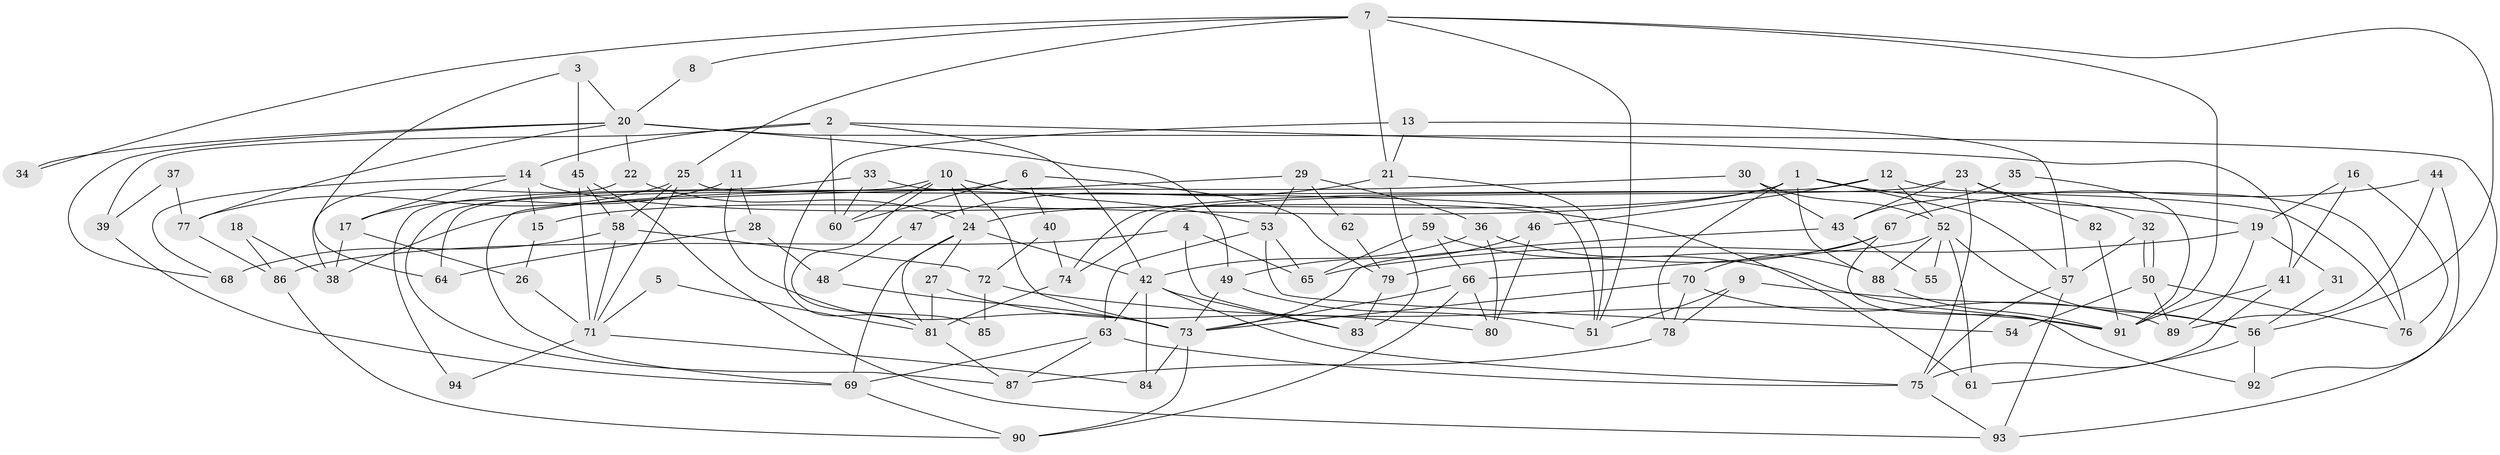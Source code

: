 // coarse degree distribution, {2: 0.25, 4: 0.07142857142857142, 3: 0.25, 7: 0.03571428571428571, 5: 0.14285714285714285, 6: 0.07142857142857142, 8: 0.07142857142857142, 11: 0.03571428571428571, 10: 0.03571428571428571, 13: 0.03571428571428571}
// Generated by graph-tools (version 1.1) at 2025/52/03/04/25 21:52:54]
// undirected, 94 vertices, 188 edges
graph export_dot {
graph [start="1"]
  node [color=gray90,style=filled];
  1;
  2;
  3;
  4;
  5;
  6;
  7;
  8;
  9;
  10;
  11;
  12;
  13;
  14;
  15;
  16;
  17;
  18;
  19;
  20;
  21;
  22;
  23;
  24;
  25;
  26;
  27;
  28;
  29;
  30;
  31;
  32;
  33;
  34;
  35;
  36;
  37;
  38;
  39;
  40;
  41;
  42;
  43;
  44;
  45;
  46;
  47;
  48;
  49;
  50;
  51;
  52;
  53;
  54;
  55;
  56;
  57;
  58;
  59;
  60;
  61;
  62;
  63;
  64;
  65;
  66;
  67;
  68;
  69;
  70;
  71;
  72;
  73;
  74;
  75;
  76;
  77;
  78;
  79;
  80;
  81;
  82;
  83;
  84;
  85;
  86;
  87;
  88;
  89;
  90;
  91;
  92;
  93;
  94;
  1 -- 78;
  1 -- 24;
  1 -- 15;
  1 -- 19;
  1 -- 57;
  1 -- 88;
  2 -- 60;
  2 -- 42;
  2 -- 14;
  2 -- 39;
  2 -- 41;
  3 -- 20;
  3 -- 45;
  3 -- 64;
  4 -- 83;
  4 -- 86;
  4 -- 65;
  5 -- 71;
  5 -- 81;
  6 -- 79;
  6 -- 40;
  6 -- 60;
  6 -- 64;
  7 -- 91;
  7 -- 21;
  7 -- 8;
  7 -- 25;
  7 -- 34;
  7 -- 51;
  7 -- 56;
  8 -- 20;
  9 -- 51;
  9 -- 56;
  9 -- 78;
  10 -- 87;
  10 -- 53;
  10 -- 24;
  10 -- 60;
  10 -- 73;
  10 -- 85;
  11 -- 17;
  11 -- 73;
  11 -- 28;
  12 -- 74;
  12 -- 52;
  12 -- 46;
  12 -- 76;
  13 -- 81;
  13 -- 57;
  13 -- 21;
  14 -- 15;
  14 -- 17;
  14 -- 61;
  14 -- 68;
  15 -- 26;
  16 -- 41;
  16 -- 19;
  16 -- 76;
  17 -- 38;
  17 -- 26;
  18 -- 86;
  18 -- 38;
  19 -- 65;
  19 -- 31;
  19 -- 89;
  20 -- 49;
  20 -- 92;
  20 -- 22;
  20 -- 34;
  20 -- 68;
  20 -- 77;
  21 -- 51;
  21 -- 47;
  21 -- 83;
  22 -- 24;
  22 -- 38;
  23 -- 32;
  23 -- 75;
  23 -- 43;
  23 -- 74;
  23 -- 82;
  24 -- 69;
  24 -- 27;
  24 -- 42;
  24 -- 81;
  25 -- 71;
  25 -- 51;
  25 -- 58;
  25 -- 77;
  26 -- 71;
  27 -- 80;
  27 -- 81;
  28 -- 64;
  28 -- 48;
  29 -- 36;
  29 -- 69;
  29 -- 53;
  29 -- 62;
  30 -- 52;
  30 -- 43;
  30 -- 38;
  31 -- 56;
  32 -- 57;
  32 -- 50;
  32 -- 50;
  33 -- 76;
  33 -- 60;
  33 -- 94;
  35 -- 43;
  35 -- 91;
  36 -- 42;
  36 -- 88;
  36 -- 80;
  37 -- 77;
  37 -- 39;
  39 -- 69;
  40 -- 74;
  40 -- 72;
  41 -- 75;
  41 -- 91;
  42 -- 75;
  42 -- 63;
  42 -- 83;
  42 -- 84;
  43 -- 73;
  43 -- 55;
  44 -- 93;
  44 -- 89;
  44 -- 67;
  45 -- 71;
  45 -- 58;
  45 -- 93;
  46 -- 80;
  46 -- 49;
  47 -- 48;
  48 -- 73;
  49 -- 51;
  49 -- 73;
  50 -- 76;
  50 -- 54;
  50 -- 89;
  52 -- 61;
  52 -- 88;
  52 -- 55;
  52 -- 56;
  52 -- 66;
  53 -- 63;
  53 -- 54;
  53 -- 65;
  56 -- 61;
  56 -- 92;
  57 -- 75;
  57 -- 93;
  58 -- 68;
  58 -- 71;
  58 -- 72;
  59 -- 65;
  59 -- 66;
  59 -- 91;
  62 -- 79;
  63 -- 87;
  63 -- 69;
  63 -- 75;
  66 -- 73;
  66 -- 80;
  66 -- 90;
  67 -- 70;
  67 -- 79;
  67 -- 92;
  69 -- 90;
  70 -- 89;
  70 -- 73;
  70 -- 78;
  71 -- 84;
  71 -- 94;
  72 -- 91;
  72 -- 85;
  73 -- 84;
  73 -- 90;
  74 -- 81;
  75 -- 93;
  77 -- 86;
  78 -- 87;
  79 -- 83;
  81 -- 87;
  82 -- 91;
  86 -- 90;
  88 -- 91;
}
